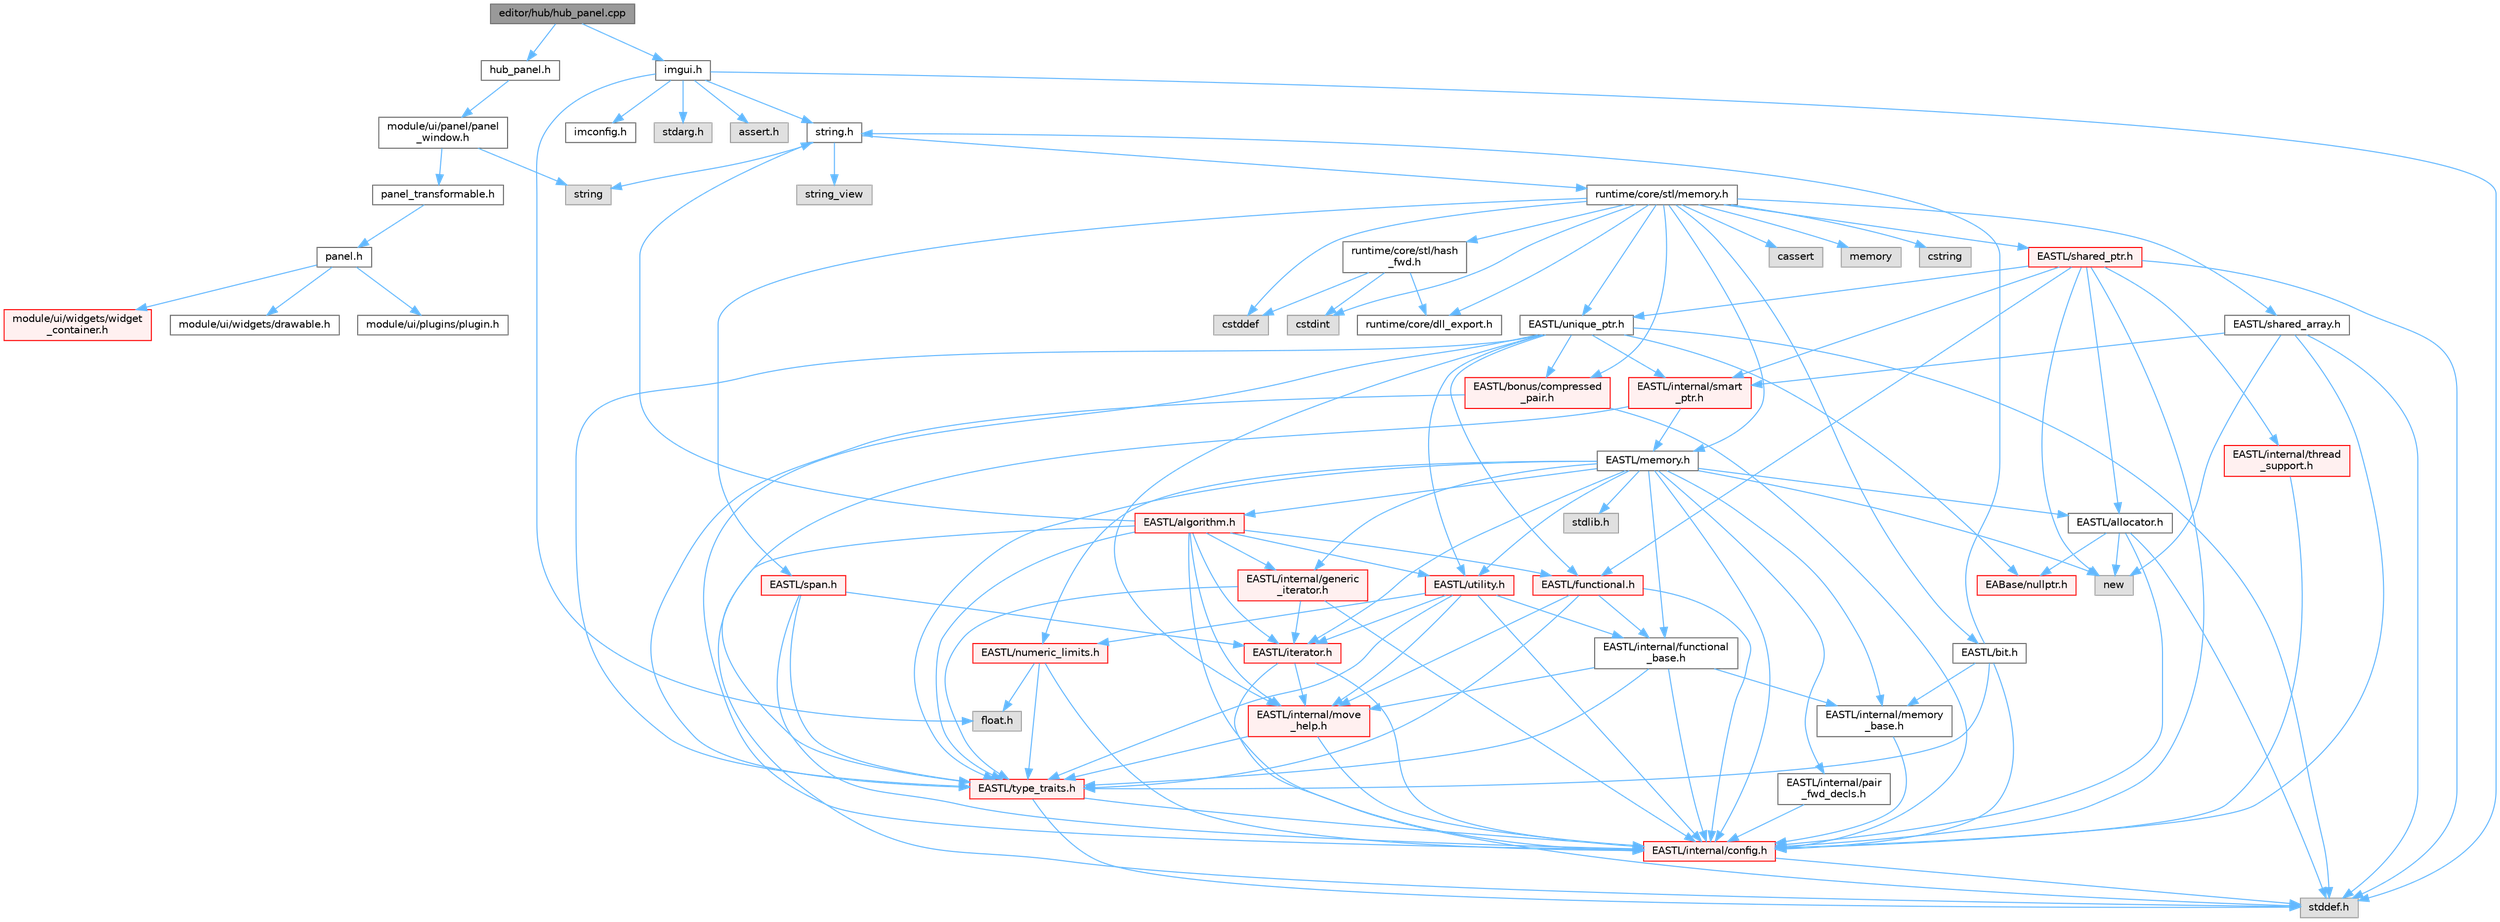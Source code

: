 digraph "editor/hub/hub_panel.cpp"
{
 // LATEX_PDF_SIZE
  bgcolor="transparent";
  edge [fontname=Helvetica,fontsize=10,labelfontname=Helvetica,labelfontsize=10];
  node [fontname=Helvetica,fontsize=10,shape=box,height=0.2,width=0.4];
  Node1 [id="Node000001",label="editor/hub/hub_panel.cpp",height=0.2,width=0.4,color="gray40", fillcolor="grey60", style="filled", fontcolor="black",tooltip=" "];
  Node1 -> Node2 [id="edge1_Node000001_Node000002",color="steelblue1",style="solid",tooltip=" "];
  Node2 [id="Node000002",label="hub_panel.h",height=0.2,width=0.4,color="grey40", fillcolor="white", style="filled",URL="$hub__panel_8h.html",tooltip=" "];
  Node2 -> Node3 [id="edge2_Node000002_Node000003",color="steelblue1",style="solid",tooltip=" "];
  Node3 [id="Node000003",label="module/ui/panel/panel\l_window.h",height=0.2,width=0.4,color="grey40", fillcolor="white", style="filled",URL="$panel__window_8h.html",tooltip=" "];
  Node3 -> Node4 [id="edge3_Node000003_Node000004",color="steelblue1",style="solid",tooltip=" "];
  Node4 [id="Node000004",label="panel_transformable.h",height=0.2,width=0.4,color="grey40", fillcolor="white", style="filled",URL="$panel__transformable_8h.html",tooltip=" "];
  Node4 -> Node5 [id="edge4_Node000004_Node000005",color="steelblue1",style="solid",tooltip=" "];
  Node5 [id="Node000005",label="panel.h",height=0.2,width=0.4,color="grey40", fillcolor="white", style="filled",URL="$panel_8h.html",tooltip=" "];
  Node5 -> Node6 [id="edge5_Node000005_Node000006",color="steelblue1",style="solid",tooltip=" "];
  Node6 [id="Node000006",label="module/ui/plugins/plugin.h",height=0.2,width=0.4,color="grey40", fillcolor="white", style="filled",URL="$plugin_8h.html",tooltip=" "];
  Node5 -> Node7 [id="edge6_Node000005_Node000007",color="steelblue1",style="solid",tooltip=" "];
  Node7 [id="Node000007",label="module/ui/widgets/widget\l_container.h",height=0.2,width=0.4,color="red", fillcolor="#FFF0F0", style="filled",URL="$widget__container_8h.html",tooltip=" "];
  Node5 -> Node9 [id="edge7_Node000005_Node000009",color="steelblue1",style="solid",tooltip=" "];
  Node9 [id="Node000009",label="module/ui/widgets/drawable.h",height=0.2,width=0.4,color="grey40", fillcolor="white", style="filled",URL="$drawable_8h.html",tooltip=" "];
  Node3 -> Node10 [id="edge8_Node000003_Node000010",color="steelblue1",style="solid",tooltip=" "];
  Node10 [id="Node000010",label="string",height=0.2,width=0.4,color="grey60", fillcolor="#E0E0E0", style="filled",tooltip=" "];
  Node1 -> Node11 [id="edge9_Node000001_Node000011",color="steelblue1",style="solid",tooltip=" "];
  Node11 [id="Node000011",label="imgui.h",height=0.2,width=0.4,color="grey40", fillcolor="white", style="filled",URL="$imgui_8h.html",tooltip=" "];
  Node11 -> Node12 [id="edge10_Node000011_Node000012",color="steelblue1",style="solid",tooltip=" "];
  Node12 [id="Node000012",label="imconfig.h",height=0.2,width=0.4,color="grey40", fillcolor="white", style="filled",URL="$imconfig_8h.html",tooltip=" "];
  Node11 -> Node13 [id="edge11_Node000011_Node000013",color="steelblue1",style="solid",tooltip=" "];
  Node13 [id="Node000013",label="float.h",height=0.2,width=0.4,color="grey60", fillcolor="#E0E0E0", style="filled",tooltip=" "];
  Node11 -> Node14 [id="edge12_Node000011_Node000014",color="steelblue1",style="solid",tooltip=" "];
  Node14 [id="Node000014",label="stdarg.h",height=0.2,width=0.4,color="grey60", fillcolor="#E0E0E0", style="filled",tooltip=" "];
  Node11 -> Node15 [id="edge13_Node000011_Node000015",color="steelblue1",style="solid",tooltip=" "];
  Node15 [id="Node000015",label="stddef.h",height=0.2,width=0.4,color="grey60", fillcolor="#E0E0E0", style="filled",tooltip=" "];
  Node11 -> Node16 [id="edge14_Node000011_Node000016",color="steelblue1",style="solid",tooltip=" "];
  Node16 [id="Node000016",label="string.h",height=0.2,width=0.4,color="grey40", fillcolor="white", style="filled",URL="$string_8h.html",tooltip=" "];
  Node16 -> Node10 [id="edge15_Node000016_Node000010",color="steelblue1",style="solid",tooltip=" "];
  Node16 -> Node17 [id="edge16_Node000016_Node000017",color="steelblue1",style="solid",tooltip=" "];
  Node17 [id="Node000017",label="string_view",height=0.2,width=0.4,color="grey60", fillcolor="#E0E0E0", style="filled",tooltip=" "];
  Node16 -> Node18 [id="edge17_Node000016_Node000018",color="steelblue1",style="solid",tooltip=" "];
  Node18 [id="Node000018",label="runtime/core/stl/memory.h",height=0.2,width=0.4,color="grey40", fillcolor="white", style="filled",URL="$runtime_2core_2stl_2memory_8h.html",tooltip=" "];
  Node18 -> Node19 [id="edge18_Node000018_Node000019",color="steelblue1",style="solid",tooltip=" "];
  Node19 [id="Node000019",label="cstddef",height=0.2,width=0.4,color="grey60", fillcolor="#E0E0E0", style="filled",tooltip=" "];
  Node18 -> Node20 [id="edge19_Node000018_Node000020",color="steelblue1",style="solid",tooltip=" "];
  Node20 [id="Node000020",label="cstdint",height=0.2,width=0.4,color="grey60", fillcolor="#E0E0E0", style="filled",tooltip=" "];
  Node18 -> Node21 [id="edge20_Node000018_Node000021",color="steelblue1",style="solid",tooltip=" "];
  Node21 [id="Node000021",label="cassert",height=0.2,width=0.4,color="grey60", fillcolor="#E0E0E0", style="filled",tooltip=" "];
  Node18 -> Node22 [id="edge21_Node000018_Node000022",color="steelblue1",style="solid",tooltip=" "];
  Node22 [id="Node000022",label="memory",height=0.2,width=0.4,color="grey60", fillcolor="#E0E0E0", style="filled",tooltip=" "];
  Node18 -> Node23 [id="edge22_Node000018_Node000023",color="steelblue1",style="solid",tooltip=" "];
  Node23 [id="Node000023",label="cstring",height=0.2,width=0.4,color="grey60", fillcolor="#E0E0E0", style="filled",tooltip=" "];
  Node18 -> Node24 [id="edge23_Node000018_Node000024",color="steelblue1",style="solid",tooltip=" "];
  Node24 [id="Node000024",label="EASTL/bit.h",height=0.2,width=0.4,color="grey40", fillcolor="white", style="filled",URL="$bit_8h.html",tooltip=" "];
  Node24 -> Node25 [id="edge24_Node000024_Node000025",color="steelblue1",style="solid",tooltip=" "];
  Node25 [id="Node000025",label="EASTL/internal/config.h",height=0.2,width=0.4,color="red", fillcolor="#FFF0F0", style="filled",URL="$runtime_2_e_a_s_t_l_2include_2_e_a_s_t_l_2internal_2config_8h.html",tooltip=" "];
  Node25 -> Node15 [id="edge25_Node000025_Node000015",color="steelblue1",style="solid",tooltip=" "];
  Node24 -> Node33 [id="edge26_Node000024_Node000033",color="steelblue1",style="solid",tooltip=" "];
  Node33 [id="Node000033",label="EASTL/internal/memory\l_base.h",height=0.2,width=0.4,color="grey40", fillcolor="white", style="filled",URL="$memory__base_8h.html",tooltip=" "];
  Node33 -> Node25 [id="edge27_Node000033_Node000025",color="steelblue1",style="solid",tooltip=" "];
  Node24 -> Node34 [id="edge28_Node000024_Node000034",color="steelblue1",style="solid",tooltip=" "];
  Node34 [id="Node000034",label="EASTL/type_traits.h",height=0.2,width=0.4,color="red", fillcolor="#FFF0F0", style="filled",URL="$_e_a_s_t_l_2include_2_e_a_s_t_l_2type__traits_8h.html",tooltip=" "];
  Node34 -> Node25 [id="edge29_Node000034_Node000025",color="steelblue1",style="solid",tooltip=" "];
  Node34 -> Node15 [id="edge30_Node000034_Node000015",color="steelblue1",style="solid",tooltip=" "];
  Node24 -> Node16 [id="edge31_Node000024_Node000016",color="steelblue1",style="solid",tooltip=" "];
  Node18 -> Node44 [id="edge32_Node000018_Node000044",color="steelblue1",style="solid",tooltip=" "];
  Node44 [id="Node000044",label="EASTL/memory.h",height=0.2,width=0.4,color="grey40", fillcolor="white", style="filled",URL="$runtime_2_e_a_s_t_l_2include_2_e_a_s_t_l_2memory_8h.html",tooltip=" "];
  Node44 -> Node25 [id="edge33_Node000044_Node000025",color="steelblue1",style="solid",tooltip=" "];
  Node44 -> Node33 [id="edge34_Node000044_Node000033",color="steelblue1",style="solid",tooltip=" "];
  Node44 -> Node45 [id="edge35_Node000044_Node000045",color="steelblue1",style="solid",tooltip=" "];
  Node45 [id="Node000045",label="EASTL/internal/generic\l_iterator.h",height=0.2,width=0.4,color="red", fillcolor="#FFF0F0", style="filled",URL="$generic__iterator_8h.html",tooltip=" "];
  Node45 -> Node25 [id="edge36_Node000045_Node000025",color="steelblue1",style="solid",tooltip=" "];
  Node45 -> Node46 [id="edge37_Node000045_Node000046",color="steelblue1",style="solid",tooltip=" "];
  Node46 [id="Node000046",label="EASTL/iterator.h",height=0.2,width=0.4,color="red", fillcolor="#FFF0F0", style="filled",URL="$_e_a_s_t_l_2include_2_e_a_s_t_l_2iterator_8h.html",tooltip=" "];
  Node46 -> Node25 [id="edge38_Node000046_Node000025",color="steelblue1",style="solid",tooltip=" "];
  Node46 -> Node47 [id="edge39_Node000046_Node000047",color="steelblue1",style="solid",tooltip=" "];
  Node47 [id="Node000047",label="EASTL/internal/move\l_help.h",height=0.2,width=0.4,color="red", fillcolor="#FFF0F0", style="filled",URL="$move__help_8h.html",tooltip=" "];
  Node47 -> Node25 [id="edge40_Node000047_Node000025",color="steelblue1",style="solid",tooltip=" "];
  Node47 -> Node34 [id="edge41_Node000047_Node000034",color="steelblue1",style="solid",tooltip=" "];
  Node46 -> Node15 [id="edge42_Node000046_Node000015",color="steelblue1",style="solid",tooltip=" "];
  Node45 -> Node34 [id="edge43_Node000045_Node000034",color="steelblue1",style="solid",tooltip=" "];
  Node44 -> Node49 [id="edge44_Node000044_Node000049",color="steelblue1",style="solid",tooltip=" "];
  Node49 [id="Node000049",label="EASTL/internal/pair\l_fwd_decls.h",height=0.2,width=0.4,color="grey40", fillcolor="white", style="filled",URL="$pair__fwd__decls_8h.html",tooltip=" "];
  Node49 -> Node25 [id="edge45_Node000049_Node000025",color="steelblue1",style="solid",tooltip=" "];
  Node44 -> Node50 [id="edge46_Node000044_Node000050",color="steelblue1",style="solid",tooltip=" "];
  Node50 [id="Node000050",label="EASTL/internal/functional\l_base.h",height=0.2,width=0.4,color="grey40", fillcolor="white", style="filled",URL="$functional__base_8h.html",tooltip=" "];
  Node50 -> Node25 [id="edge47_Node000050_Node000025",color="steelblue1",style="solid",tooltip=" "];
  Node50 -> Node33 [id="edge48_Node000050_Node000033",color="steelblue1",style="solid",tooltip=" "];
  Node50 -> Node47 [id="edge49_Node000050_Node000047",color="steelblue1",style="solid",tooltip=" "];
  Node50 -> Node34 [id="edge50_Node000050_Node000034",color="steelblue1",style="solid",tooltip=" "];
  Node44 -> Node51 [id="edge51_Node000044_Node000051",color="steelblue1",style="solid",tooltip=" "];
  Node51 [id="Node000051",label="EASTL/algorithm.h",height=0.2,width=0.4,color="red", fillcolor="#FFF0F0", style="filled",URL="$_e_a_s_t_l_2include_2_e_a_s_t_l_2algorithm_8h.html",tooltip=" "];
  Node51 -> Node25 [id="edge52_Node000051_Node000025",color="steelblue1",style="solid",tooltip=" "];
  Node51 -> Node34 [id="edge53_Node000051_Node000034",color="steelblue1",style="solid",tooltip=" "];
  Node51 -> Node47 [id="edge54_Node000051_Node000047",color="steelblue1",style="solid",tooltip=" "];
  Node51 -> Node46 [id="edge55_Node000051_Node000046",color="steelblue1",style="solid",tooltip=" "];
  Node51 -> Node54 [id="edge56_Node000051_Node000054",color="steelblue1",style="solid",tooltip=" "];
  Node54 [id="Node000054",label="EASTL/functional.h",height=0.2,width=0.4,color="red", fillcolor="#FFF0F0", style="filled",URL="$_e_a_s_t_l_2include_2_e_a_s_t_l_2functional_8h.html",tooltip=" "];
  Node54 -> Node25 [id="edge57_Node000054_Node000025",color="steelblue1",style="solid",tooltip=" "];
  Node54 -> Node47 [id="edge58_Node000054_Node000047",color="steelblue1",style="solid",tooltip=" "];
  Node54 -> Node34 [id="edge59_Node000054_Node000034",color="steelblue1",style="solid",tooltip=" "];
  Node54 -> Node50 [id="edge60_Node000054_Node000050",color="steelblue1",style="solid",tooltip=" "];
  Node51 -> Node61 [id="edge61_Node000051_Node000061",color="steelblue1",style="solid",tooltip=" "];
  Node61 [id="Node000061",label="EASTL/utility.h",height=0.2,width=0.4,color="red", fillcolor="#FFF0F0", style="filled",URL="$runtime_2_e_a_s_t_l_2include_2_e_a_s_t_l_2utility_8h.html",tooltip=" "];
  Node61 -> Node25 [id="edge62_Node000061_Node000025",color="steelblue1",style="solid",tooltip=" "];
  Node61 -> Node34 [id="edge63_Node000061_Node000034",color="steelblue1",style="solid",tooltip=" "];
  Node61 -> Node46 [id="edge64_Node000061_Node000046",color="steelblue1",style="solid",tooltip=" "];
  Node61 -> Node62 [id="edge65_Node000061_Node000062",color="steelblue1",style="solid",tooltip=" "];
  Node62 [id="Node000062",label="EASTL/numeric_limits.h",height=0.2,width=0.4,color="red", fillcolor="#FFF0F0", style="filled",URL="$numeric__limits_8h.html",tooltip=" "];
  Node62 -> Node25 [id="edge66_Node000062_Node000025",color="steelblue1",style="solid",tooltip=" "];
  Node62 -> Node34 [id="edge67_Node000062_Node000034",color="steelblue1",style="solid",tooltip=" "];
  Node62 -> Node13 [id="edge68_Node000062_Node000013",color="steelblue1",style="solid",tooltip=" "];
  Node61 -> Node50 [id="edge69_Node000061_Node000050",color="steelblue1",style="solid",tooltip=" "];
  Node61 -> Node47 [id="edge70_Node000061_Node000047",color="steelblue1",style="solid",tooltip=" "];
  Node51 -> Node45 [id="edge71_Node000051_Node000045",color="steelblue1",style="solid",tooltip=" "];
  Node51 -> Node15 [id="edge72_Node000051_Node000015",color="steelblue1",style="solid",tooltip=" "];
  Node51 -> Node16 [id="edge73_Node000051_Node000016",color="steelblue1",style="solid",tooltip=" "];
  Node44 -> Node34 [id="edge74_Node000044_Node000034",color="steelblue1",style="solid",tooltip=" "];
  Node44 -> Node58 [id="edge75_Node000044_Node000058",color="steelblue1",style="solid",tooltip=" "];
  Node58 [id="Node000058",label="EASTL/allocator.h",height=0.2,width=0.4,color="grey40", fillcolor="white", style="filled",URL="$runtime_2_e_a_s_t_l_2include_2_e_a_s_t_l_2allocator_8h.html",tooltip=" "];
  Node58 -> Node25 [id="edge76_Node000058_Node000025",color="steelblue1",style="solid",tooltip=" "];
  Node58 -> Node36 [id="edge77_Node000058_Node000036",color="steelblue1",style="solid",tooltip=" "];
  Node36 [id="Node000036",label="EABase/nullptr.h",height=0.2,width=0.4,color="red", fillcolor="#FFF0F0", style="filled",URL="$nullptr_8h.html",tooltip=" "];
  Node58 -> Node15 [id="edge78_Node000058_Node000015",color="steelblue1",style="solid",tooltip=" "];
  Node58 -> Node59 [id="edge79_Node000058_Node000059",color="steelblue1",style="solid",tooltip=" "];
  Node59 [id="Node000059",label="new",height=0.2,width=0.4,color="grey60", fillcolor="#E0E0E0", style="filled",tooltip=" "];
  Node44 -> Node46 [id="edge80_Node000044_Node000046",color="steelblue1",style="solid",tooltip=" "];
  Node44 -> Node61 [id="edge81_Node000044_Node000061",color="steelblue1",style="solid",tooltip=" "];
  Node44 -> Node62 [id="edge82_Node000044_Node000062",color="steelblue1",style="solid",tooltip=" "];
  Node44 -> Node70 [id="edge83_Node000044_Node000070",color="steelblue1",style="solid",tooltip=" "];
  Node70 [id="Node000070",label="stdlib.h",height=0.2,width=0.4,color="grey60", fillcolor="#E0E0E0", style="filled",tooltip=" "];
  Node44 -> Node59 [id="edge84_Node000044_Node000059",color="steelblue1",style="solid",tooltip=" "];
  Node18 -> Node71 [id="edge85_Node000018_Node000071",color="steelblue1",style="solid",tooltip=" "];
  Node71 [id="Node000071",label="EASTL/shared_array.h",height=0.2,width=0.4,color="grey40", fillcolor="white", style="filled",URL="$shared__array_8h.html",tooltip=" "];
  Node71 -> Node25 [id="edge86_Node000071_Node000025",color="steelblue1",style="solid",tooltip=" "];
  Node71 -> Node72 [id="edge87_Node000071_Node000072",color="steelblue1",style="solid",tooltip=" "];
  Node72 [id="Node000072",label="EASTL/internal/smart\l_ptr.h",height=0.2,width=0.4,color="red", fillcolor="#FFF0F0", style="filled",URL="$smart__ptr_8h.html",tooltip=" "];
  Node72 -> Node44 [id="edge88_Node000072_Node000044",color="steelblue1",style="solid",tooltip=" "];
  Node72 -> Node34 [id="edge89_Node000072_Node000034",color="steelblue1",style="solid",tooltip=" "];
  Node71 -> Node59 [id="edge90_Node000071_Node000059",color="steelblue1",style="solid",tooltip=" "];
  Node71 -> Node15 [id="edge91_Node000071_Node000015",color="steelblue1",style="solid",tooltip=" "];
  Node18 -> Node74 [id="edge92_Node000018_Node000074",color="steelblue1",style="solid",tooltip=" "];
  Node74 [id="Node000074",label="EASTL/unique_ptr.h",height=0.2,width=0.4,color="grey40", fillcolor="white", style="filled",URL="$unique__ptr_8h.html",tooltip=" "];
  Node74 -> Node36 [id="edge93_Node000074_Node000036",color="steelblue1",style="solid",tooltip=" "];
  Node74 -> Node75 [id="edge94_Node000074_Node000075",color="steelblue1",style="solid",tooltip=" "];
  Node75 [id="Node000075",label="EASTL/bonus/compressed\l_pair.h",height=0.2,width=0.4,color="red", fillcolor="#FFF0F0", style="filled",URL="$compressed__pair_8h.html",tooltip=" "];
  Node75 -> Node25 [id="edge95_Node000075_Node000025",color="steelblue1",style="solid",tooltip=" "];
  Node75 -> Node34 [id="edge96_Node000075_Node000034",color="steelblue1",style="solid",tooltip=" "];
  Node74 -> Node54 [id="edge97_Node000074_Node000054",color="steelblue1",style="solid",tooltip=" "];
  Node74 -> Node25 [id="edge98_Node000074_Node000025",color="steelblue1",style="solid",tooltip=" "];
  Node74 -> Node47 [id="edge99_Node000074_Node000047",color="steelblue1",style="solid",tooltip=" "];
  Node74 -> Node72 [id="edge100_Node000074_Node000072",color="steelblue1",style="solid",tooltip=" "];
  Node74 -> Node34 [id="edge101_Node000074_Node000034",color="steelblue1",style="solid",tooltip=" "];
  Node74 -> Node61 [id="edge102_Node000074_Node000061",color="steelblue1",style="solid",tooltip=" "];
  Node74 -> Node15 [id="edge103_Node000074_Node000015",color="steelblue1",style="solid",tooltip=" "];
  Node18 -> Node77 [id="edge104_Node000018_Node000077",color="steelblue1",style="solid",tooltip=" "];
  Node77 [id="Node000077",label="EASTL/shared_ptr.h",height=0.2,width=0.4,color="red", fillcolor="#FFF0F0", style="filled",URL="$shared__ptr_8h.html",tooltip=" "];
  Node77 -> Node25 [id="edge105_Node000077_Node000025",color="steelblue1",style="solid",tooltip=" "];
  Node77 -> Node72 [id="edge106_Node000077_Node000072",color="steelblue1",style="solid",tooltip=" "];
  Node77 -> Node78 [id="edge107_Node000077_Node000078",color="steelblue1",style="solid",tooltip=" "];
  Node78 [id="Node000078",label="EASTL/internal/thread\l_support.h",height=0.2,width=0.4,color="red", fillcolor="#FFF0F0", style="filled",URL="$thread__support_8h.html",tooltip=" "];
  Node78 -> Node25 [id="edge108_Node000078_Node000025",color="steelblue1",style="solid",tooltip=" "];
  Node77 -> Node74 [id="edge109_Node000077_Node000074",color="steelblue1",style="solid",tooltip=" "];
  Node77 -> Node54 [id="edge110_Node000077_Node000054",color="steelblue1",style="solid",tooltip=" "];
  Node77 -> Node58 [id="edge111_Node000077_Node000058",color="steelblue1",style="solid",tooltip=" "];
  Node77 -> Node59 [id="edge112_Node000077_Node000059",color="steelblue1",style="solid",tooltip=" "];
  Node77 -> Node15 [id="edge113_Node000077_Node000015",color="steelblue1",style="solid",tooltip=" "];
  Node18 -> Node157 [id="edge114_Node000018_Node000157",color="steelblue1",style="solid",tooltip=" "];
  Node157 [id="Node000157",label="EASTL/span.h",height=0.2,width=0.4,color="red", fillcolor="#FFF0F0", style="filled",URL="$span_8h.html",tooltip=" "];
  Node157 -> Node25 [id="edge115_Node000157_Node000025",color="steelblue1",style="solid",tooltip=" "];
  Node157 -> Node34 [id="edge116_Node000157_Node000034",color="steelblue1",style="solid",tooltip=" "];
  Node157 -> Node46 [id="edge117_Node000157_Node000046",color="steelblue1",style="solid",tooltip=" "];
  Node18 -> Node75 [id="edge118_Node000018_Node000075",color="steelblue1",style="solid",tooltip=" "];
  Node18 -> Node160 [id="edge119_Node000018_Node000160",color="steelblue1",style="solid",tooltip=" "];
  Node160 [id="Node000160",label="runtime/core/dll_export.h",height=0.2,width=0.4,color="grey40", fillcolor="white", style="filled",URL="$dll__export_8h.html",tooltip=" "];
  Node18 -> Node161 [id="edge120_Node000018_Node000161",color="steelblue1",style="solid",tooltip=" "];
  Node161 [id="Node000161",label="runtime/core/stl/hash\l_fwd.h",height=0.2,width=0.4,color="grey40", fillcolor="white", style="filled",URL="$hash__fwd_8h.html",tooltip=" "];
  Node161 -> Node19 [id="edge121_Node000161_Node000019",color="steelblue1",style="solid",tooltip=" "];
  Node161 -> Node20 [id="edge122_Node000161_Node000020",color="steelblue1",style="solid",tooltip=" "];
  Node161 -> Node160 [id="edge123_Node000161_Node000160",color="steelblue1",style="solid",tooltip=" "];
  Node11 -> Node162 [id="edge124_Node000011_Node000162",color="steelblue1",style="solid",tooltip=" "];
  Node162 [id="Node000162",label="assert.h",height=0.2,width=0.4,color="grey60", fillcolor="#E0E0E0", style="filled",tooltip=" "];
}
